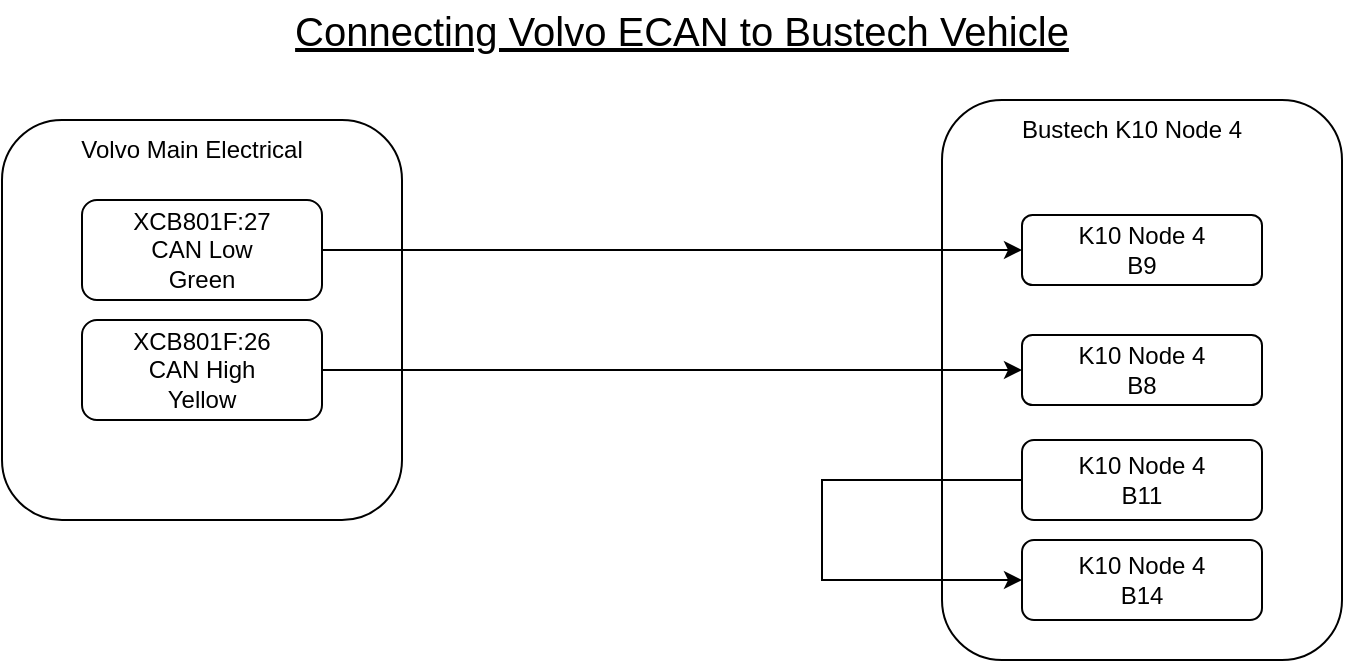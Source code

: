 <mxfile version="24.6.4" type="github">
  <diagram name="Page-1" id="pIMP0qSnNUupX3cAHahL">
    <mxGraphModel dx="1056" dy="586" grid="1" gridSize="10" guides="1" tooltips="1" connect="1" arrows="1" fold="1" page="1" pageScale="1" pageWidth="850" pageHeight="1100" math="0" shadow="0">
      <root>
        <mxCell id="0" />
        <mxCell id="1" parent="0" />
        <mxCell id="GrmwuS8SI0EwRuDp_LHG-13" value="" style="rounded=1;whiteSpace=wrap;html=1;" vertex="1" parent="1">
          <mxGeometry x="500" y="170" width="200" height="280" as="geometry" />
        </mxCell>
        <mxCell id="GrmwuS8SI0EwRuDp_LHG-14" value="Bustech K10 Node 4" style="text;html=1;align=center;verticalAlign=middle;whiteSpace=wrap;rounded=0;" vertex="1" parent="1">
          <mxGeometry x="530" y="170" width="130" height="30" as="geometry" />
        </mxCell>
        <mxCell id="GrmwuS8SI0EwRuDp_LHG-11" value="" style="rounded=1;whiteSpace=wrap;html=1;" vertex="1" parent="1">
          <mxGeometry x="30" y="180" width="200" height="200" as="geometry" />
        </mxCell>
        <mxCell id="GrmwuS8SI0EwRuDp_LHG-8" style="edgeStyle=orthogonalEdgeStyle;rounded=0;orthogonalLoop=1;jettySize=auto;html=1;entryX=0;entryY=0.5;entryDx=0;entryDy=0;" edge="1" parent="1" source="GrmwuS8SI0EwRuDp_LHG-1" target="GrmwuS8SI0EwRuDp_LHG-4">
          <mxGeometry relative="1" as="geometry" />
        </mxCell>
        <mxCell id="GrmwuS8SI0EwRuDp_LHG-1" value="XCB801F:27&lt;div&gt;CAN Low&lt;/div&gt;&lt;div&gt;Green&lt;/div&gt;" style="rounded=1;whiteSpace=wrap;html=1;" vertex="1" parent="1">
          <mxGeometry x="70" y="220" width="120" height="50" as="geometry" />
        </mxCell>
        <mxCell id="GrmwuS8SI0EwRuDp_LHG-9" style="edgeStyle=orthogonalEdgeStyle;rounded=0;orthogonalLoop=1;jettySize=auto;html=1;" edge="1" parent="1" source="GrmwuS8SI0EwRuDp_LHG-2" target="GrmwuS8SI0EwRuDp_LHG-3">
          <mxGeometry relative="1" as="geometry" />
        </mxCell>
        <mxCell id="GrmwuS8SI0EwRuDp_LHG-2" value="XCB801F:26&lt;div&gt;CAN High&lt;/div&gt;&lt;div&gt;Yellow&lt;/div&gt;" style="rounded=1;whiteSpace=wrap;html=1;" vertex="1" parent="1">
          <mxGeometry x="70" y="280" width="120" height="50" as="geometry" />
        </mxCell>
        <mxCell id="GrmwuS8SI0EwRuDp_LHG-3" value="&lt;div&gt;K10 Node 4&lt;/div&gt;B8" style="rounded=1;whiteSpace=wrap;html=1;" vertex="1" parent="1">
          <mxGeometry x="540" y="287.5" width="120" height="35" as="geometry" />
        </mxCell>
        <mxCell id="GrmwuS8SI0EwRuDp_LHG-4" value="&lt;div&gt;K10 Node 4&lt;/div&gt;B9" style="rounded=1;whiteSpace=wrap;html=1;" vertex="1" parent="1">
          <mxGeometry x="540" y="227.5" width="120" height="35" as="geometry" />
        </mxCell>
        <mxCell id="GrmwuS8SI0EwRuDp_LHG-6" value="&lt;div&gt;K10 Node 4&lt;/div&gt;B14" style="rounded=1;whiteSpace=wrap;html=1;" vertex="1" parent="1">
          <mxGeometry x="540" y="390" width="120" height="40" as="geometry" />
        </mxCell>
        <mxCell id="GrmwuS8SI0EwRuDp_LHG-10" style="edgeStyle=orthogonalEdgeStyle;rounded=0;orthogonalLoop=1;jettySize=auto;html=1;exitX=0;exitY=0.5;exitDx=0;exitDy=0;entryX=0;entryY=0.5;entryDx=0;entryDy=0;exitPerimeter=0;" edge="1" parent="1" source="GrmwuS8SI0EwRuDp_LHG-7" target="GrmwuS8SI0EwRuDp_LHG-6">
          <mxGeometry relative="1" as="geometry">
            <mxPoint x="530" y="420" as="targetPoint" />
            <Array as="points">
              <mxPoint x="440" y="360" />
              <mxPoint x="440" y="410" />
            </Array>
          </mxGeometry>
        </mxCell>
        <mxCell id="GrmwuS8SI0EwRuDp_LHG-7" value="&lt;div&gt;K10 Node 4&lt;/div&gt;B11" style="rounded=1;whiteSpace=wrap;html=1;" vertex="1" parent="1">
          <mxGeometry x="540" y="340" width="120" height="40" as="geometry" />
        </mxCell>
        <mxCell id="GrmwuS8SI0EwRuDp_LHG-12" value="Volvo Main Electrical" style="text;html=1;align=center;verticalAlign=middle;whiteSpace=wrap;rounded=0;" vertex="1" parent="1">
          <mxGeometry x="60" y="180" width="130" height="30" as="geometry" />
        </mxCell>
        <mxCell id="GrmwuS8SI0EwRuDp_LHG-15" value="&lt;font style=&quot;font-size: 20px;&quot;&gt;&lt;u&gt;Connecting Volvo ECAN to Bustech Vehicle&lt;/u&gt;&lt;/font&gt;" style="text;html=1;align=center;verticalAlign=middle;whiteSpace=wrap;rounded=0;" vertex="1" parent="1">
          <mxGeometry x="170" y="120" width="400" height="30" as="geometry" />
        </mxCell>
      </root>
    </mxGraphModel>
  </diagram>
</mxfile>
